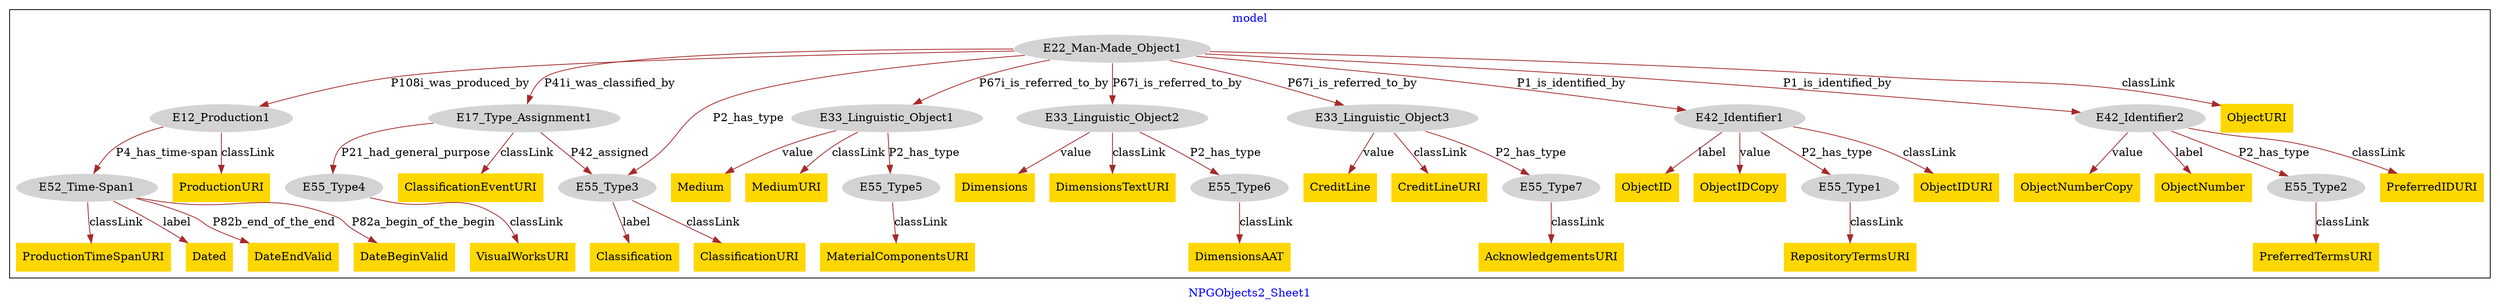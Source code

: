 digraph n0 {
fontcolor="blue"
remincross="true"
label="NPGObjects2_Sheet1"
subgraph cluster {
label="model"
n2[style="filled",color="white",fillcolor="lightgray",label="E12_Production1"];
n3[style="filled",color="white",fillcolor="lightgray",label="E52_Time-Span1"];
n4[style="filled",color="white",fillcolor="lightgray",label="E17_Type_Assignment1"];
n5[style="filled",color="white",fillcolor="lightgray",label="E55_Type3"];
n6[style="filled",color="white",fillcolor="lightgray",label="E55_Type4"];
n7[style="filled",color="white",fillcolor="lightgray",label="E22_Man-Made_Object1"];
n8[style="filled",color="white",fillcolor="lightgray",label="E33_Linguistic_Object1"];
n9[style="filled",color="white",fillcolor="lightgray",label="E33_Linguistic_Object2"];
n10[style="filled",color="white",fillcolor="lightgray",label="E33_Linguistic_Object3"];
n11[style="filled",color="white",fillcolor="lightgray",label="E42_Identifier1"];
n12[style="filled",color="white",fillcolor="lightgray",label="E42_Identifier2"];
n13[style="filled",color="white",fillcolor="lightgray",label="E55_Type5"];
n14[style="filled",color="white",fillcolor="lightgray",label="E55_Type6"];
n15[style="filled",color="white",fillcolor="lightgray",label="E55_Type7"];
n16[style="filled",color="white",fillcolor="lightgray",label="E55_Type1"];
n17[style="filled",color="white",fillcolor="lightgray",label="E55_Type2"];
n18[shape="plaintext",style="filled",fillcolor="gold",label="ProductionTimeSpanURI"];
n19[shape="plaintext",style="filled",fillcolor="gold",label="Classification"];
n20[shape="plaintext",style="filled",fillcolor="gold",label="Dated"];
n21[shape="plaintext",style="filled",fillcolor="gold",label="Medium"];
n22[shape="plaintext",style="filled",fillcolor="gold",label="PreferredIDURI"];
n23[shape="plaintext",style="filled",fillcolor="gold",label="CreditLine"];
n24[shape="plaintext",style="filled",fillcolor="gold",label="ClassificationURI"];
n25[shape="plaintext",style="filled",fillcolor="gold",label="CreditLineURI"];
n26[shape="plaintext",style="filled",fillcolor="gold",label="Dimensions"];
n27[shape="plaintext",style="filled",fillcolor="gold",label="ObjectNumberCopy"];
n28[shape="plaintext",style="filled",fillcolor="gold",label="DateEndValid"];
n29[shape="plaintext",style="filled",fillcolor="gold",label="VisualWorksURI"];
n30[shape="plaintext",style="filled",fillcolor="gold",label="ObjectIDURI"];
n31[shape="plaintext",style="filled",fillcolor="gold",label="DateBeginValid"];
n32[shape="plaintext",style="filled",fillcolor="gold",label="ClassificationEventURI"];
n33[shape="plaintext",style="filled",fillcolor="gold",label="ProductionURI"];
n34[shape="plaintext",style="filled",fillcolor="gold",label="DimensionsAAT"];
n35[shape="plaintext",style="filled",fillcolor="gold",label="DimensionsTextURI"];
n36[shape="plaintext",style="filled",fillcolor="gold",label="MediumURI"];
n37[shape="plaintext",style="filled",fillcolor="gold",label="ObjectNumber"];
n38[shape="plaintext",style="filled",fillcolor="gold",label="AcknowledgementsURI"];
n39[shape="plaintext",style="filled",fillcolor="gold",label="ObjectID"];
n40[shape="plaintext",style="filled",fillcolor="gold",label="ObjectURI"];
n41[shape="plaintext",style="filled",fillcolor="gold",label="MaterialComponentsURI"];
n42[shape="plaintext",style="filled",fillcolor="gold",label="PreferredTermsURI"];
n43[shape="plaintext",style="filled",fillcolor="gold",label="ObjectIDCopy"];
n44[shape="plaintext",style="filled",fillcolor="gold",label="RepositoryTermsURI"];
}
n2 -> n3[color="brown",fontcolor="black",label="P4_has_time-span"]
n4 -> n5[color="brown",fontcolor="black",label="P42_assigned"]
n4 -> n6[color="brown",fontcolor="black",label="P21_had_general_purpose"]
n7 -> n2[color="brown",fontcolor="black",label="P108i_was_produced_by"]
n7 -> n4[color="brown",fontcolor="black",label="P41i_was_classified_by"]
n7 -> n8[color="brown",fontcolor="black",label="P67i_is_referred_to_by"]
n7 -> n9[color="brown",fontcolor="black",label="P67i_is_referred_to_by"]
n7 -> n10[color="brown",fontcolor="black",label="P67i_is_referred_to_by"]
n7 -> n11[color="brown",fontcolor="black",label="P1_is_identified_by"]
n7 -> n12[color="brown",fontcolor="black",label="P1_is_identified_by"]
n8 -> n13[color="brown",fontcolor="black",label="P2_has_type"]
n9 -> n14[color="brown",fontcolor="black",label="P2_has_type"]
n10 -> n15[color="brown",fontcolor="black",label="P2_has_type"]
n11 -> n16[color="brown",fontcolor="black",label="P2_has_type"]
n12 -> n17[color="brown",fontcolor="black",label="P2_has_type"]
n3 -> n18[color="brown",fontcolor="black",label="classLink"]
n5 -> n19[color="brown",fontcolor="black",label="label"]
n3 -> n20[color="brown",fontcolor="black",label="label"]
n8 -> n21[color="brown",fontcolor="black",label="value"]
n12 -> n22[color="brown",fontcolor="black",label="classLink"]
n10 -> n23[color="brown",fontcolor="black",label="value"]
n5 -> n24[color="brown",fontcolor="black",label="classLink"]
n10 -> n25[color="brown",fontcolor="black",label="classLink"]
n9 -> n26[color="brown",fontcolor="black",label="value"]
n12 -> n27[color="brown",fontcolor="black",label="value"]
n3 -> n28[color="brown",fontcolor="black",label="P82b_end_of_the_end"]
n6 -> n29[color="brown",fontcolor="black",label="classLink"]
n11 -> n30[color="brown",fontcolor="black",label="classLink"]
n3 -> n31[color="brown",fontcolor="black",label="P82a_begin_of_the_begin"]
n4 -> n32[color="brown",fontcolor="black",label="classLink"]
n2 -> n33[color="brown",fontcolor="black",label="classLink"]
n14 -> n34[color="brown",fontcolor="black",label="classLink"]
n9 -> n35[color="brown",fontcolor="black",label="classLink"]
n8 -> n36[color="brown",fontcolor="black",label="classLink"]
n12 -> n37[color="brown",fontcolor="black",label="label"]
n15 -> n38[color="brown",fontcolor="black",label="classLink"]
n11 -> n39[color="brown",fontcolor="black",label="label"]
n7 -> n40[color="brown",fontcolor="black",label="classLink"]
n13 -> n41[color="brown",fontcolor="black",label="classLink"]
n17 -> n42[color="brown",fontcolor="black",label="classLink"]
n11 -> n43[color="brown",fontcolor="black",label="value"]
n16 -> n44[color="brown",fontcolor="black",label="classLink"]
n7 -> n5[color="brown",fontcolor="black",label="P2_has_type"]
}
